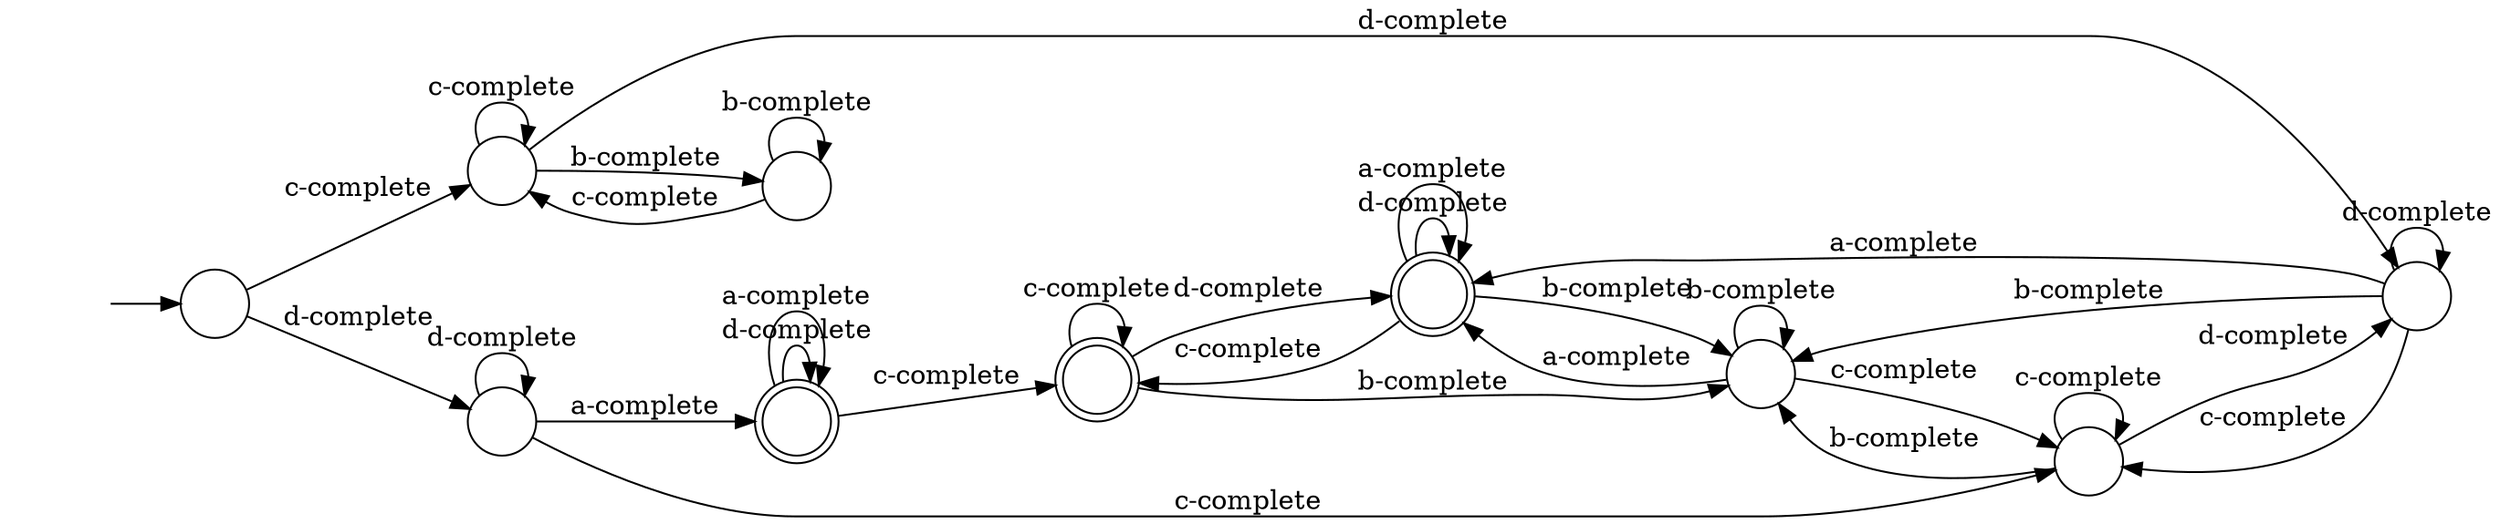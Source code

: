 digraph Automaton {
  rankdir = LR;
  0 [shape=doublecircle,label=""];
  0 -> 0 [label="d-complete"]
  0 -> 0 [label="a-complete"]
  0 -> 8 [label="c-complete"]
  1 [shape=circle,label=""];
  1 -> 2 [label="d-complete"]
  1 -> 5 [label="b-complete"]
  1 -> 1 [label="c-complete"]
  2 [shape=circle,label=""];
  2 -> 2 [label="d-complete"]
  2 -> 4 [label="a-complete"]
  2 -> 6 [label="b-complete"]
  2 -> 7 [label="c-complete"]
  3 [shape=circle,label=""];
  3 -> 3 [label="d-complete"]
  3 -> 0 [label="a-complete"]
  3 -> 7 [label="c-complete"]
  4 [shape=doublecircle,label=""];
  4 -> 4 [label="d-complete"]
  4 -> 4 [label="a-complete"]
  4 -> 6 [label="b-complete"]
  4 -> 8 [label="c-complete"]
  5 [shape=circle,label=""];
  5 -> 5 [label="b-complete"]
  5 -> 1 [label="c-complete"]
  6 [shape=circle,label=""];
  6 -> 4 [label="a-complete"]
  6 -> 6 [label="b-complete"]
  6 -> 7 [label="c-complete"]
  7 [shape=circle,label=""];
  7 -> 2 [label="d-complete"]
  7 -> 6 [label="b-complete"]
  7 -> 7 [label="c-complete"]
  8 [shape=doublecircle,label=""];
  8 -> 4 [label="d-complete"]
  8 -> 6 [label="b-complete"]
  8 -> 8 [label="c-complete"]
  9 [shape=circle,label=""];
  initial [shape=plaintext,label=""];
  initial -> 9
  9 -> 3 [label="d-complete"]
  9 -> 1 [label="c-complete"]
}

